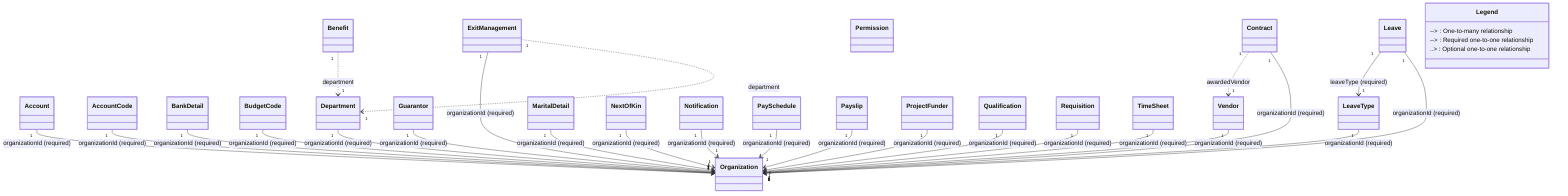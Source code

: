 classDiagram
    %% Model Relationships

    class Account
    class AccountCode
    class BankDetail
    class Benefit
    class BudgetCode
    class Contract
    class Department
    class Permission
    class ExitManagement
    class Guarantor
    class Leave
    class LeaveType
    class MaritalDetail
    class NextOfKin
    class Notification
    class Organization
    class PaySchedule
    class Payslip
    class ProjectFunder
    class Qualification
    class Requisition
    class TimeSheet
    class Vendor
    Account "1" --> "1" Organization : organizationId (required)
    AccountCode "1" --> "1" Organization : organizationId (required)
    BankDetail "1" --> "1" Organization : organizationId (required)
    Benefit "1" ..> "1" Department : department
    BudgetCode "1" --> "1" Organization : organizationId (required)
    Contract "1" ..> "1" Vendor : awardedVendor
    Contract "1" --> "1" Organization : organizationId (required)
    Department "1" --> "1" Organization : organizationId (required)
    ExitManagement "1" --> "1" Organization : organizationId (required)
    ExitManagement "1" ..> "1" Department : department
    Guarantor "1" --> "1" Organization : organizationId (required)
    Leave "1" --> "1" LeaveType : leaveType (required)
    Leave "1" --> "1" Organization : organizationId (required)
    LeaveType "1" --> "1" Organization : organizationId (required)
    MaritalDetail "1" --> "1" Organization : organizationId (required)
    NextOfKin "1" --> "1" Organization : organizationId (required)
    Notification "1" --> "1" Organization : organizationId (required)
    PaySchedule "1" --> "1" Organization : organizationId (required)
    Payslip "1" --> "1" Organization : organizationId (required)
    ProjectFunder "1" --> "1" Organization : organizationId (required)
    Qualification "1" --> "1" Organization : organizationId (required)
    Requisition "1" --> "1" Organization : organizationId (required)
    TimeSheet "1" --> "1" Organization : organizationId (required)
    Vendor "1" --> "1" Organization : organizationId (required)

    %% Legend
    class Legend {
        --> : One-to-many relationship
        --> : Required one-to-one relationship
        ..> : Optional one-to-one relationship
    }